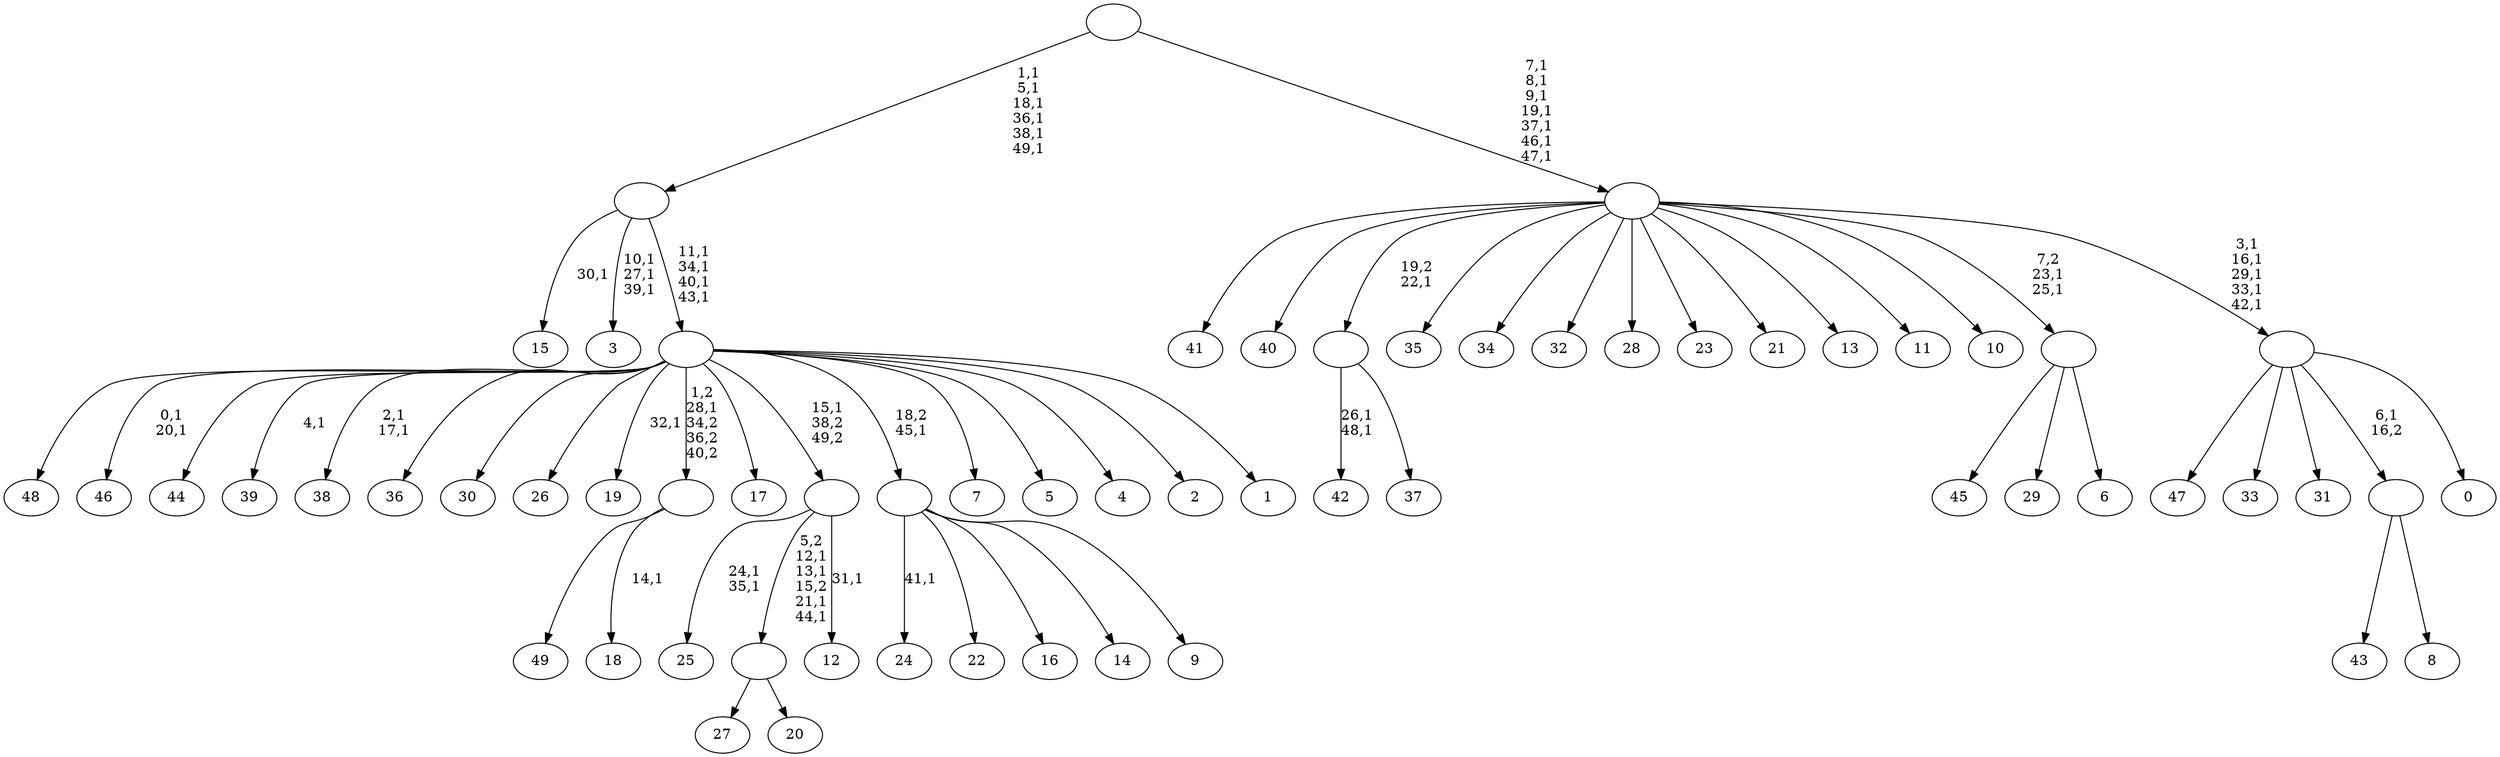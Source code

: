 digraph T {
	100 [label="49"]
	99 [label="48"]
	98 [label="47"]
	97 [label="46"]
	94 [label="45"]
	93 [label="44"]
	92 [label="43"]
	91 [label="42"]
	88 [label="41"]
	87 [label="40"]
	86 [label="39"]
	84 [label="38"]
	81 [label="37"]
	80 [label=""]
	79 [label="36"]
	78 [label="35"]
	77 [label="34"]
	76 [label="33"]
	75 [label="32"]
	74 [label="31"]
	73 [label="30"]
	72 [label="29"]
	71 [label="28"]
	70 [label="27"]
	69 [label="26"]
	68 [label="25"]
	65 [label="24"]
	63 [label="23"]
	62 [label="22"]
	61 [label="21"]
	60 [label="20"]
	59 [label=""]
	55 [label="19"]
	53 [label="18"]
	51 [label=""]
	50 [label="17"]
	49 [label="16"]
	48 [label="15"]
	46 [label="14"]
	45 [label="13"]
	44 [label="12"]
	42 [label=""]
	41 [label="11"]
	40 [label="10"]
	39 [label="9"]
	38 [label=""]
	37 [label="8"]
	36 [label=""]
	35 [label="7"]
	34 [label="6"]
	33 [label=""]
	31 [label="5"]
	30 [label="4"]
	29 [label="3"]
	25 [label="2"]
	24 [label="1"]
	23 [label=""]
	19 [label=""]
	13 [label="0"]
	12 [label=""]
	7 [label=""]
	0 [label=""]
	80 -> 91 [label="26,1\n48,1"]
	80 -> 81 [label=""]
	59 -> 70 [label=""]
	59 -> 60 [label=""]
	51 -> 53 [label="14,1"]
	51 -> 100 [label=""]
	42 -> 44 [label="31,1"]
	42 -> 59 [label="5,2\n12,1\n13,1\n15,2\n21,1\n44,1"]
	42 -> 68 [label="24,1\n35,1"]
	38 -> 65 [label="41,1"]
	38 -> 62 [label=""]
	38 -> 49 [label=""]
	38 -> 46 [label=""]
	38 -> 39 [label=""]
	36 -> 92 [label=""]
	36 -> 37 [label=""]
	33 -> 94 [label=""]
	33 -> 72 [label=""]
	33 -> 34 [label=""]
	23 -> 55 [label="32,1"]
	23 -> 84 [label="2,1\n17,1"]
	23 -> 86 [label="4,1"]
	23 -> 97 [label="0,1\n20,1"]
	23 -> 99 [label=""]
	23 -> 93 [label=""]
	23 -> 79 [label=""]
	23 -> 73 [label=""]
	23 -> 69 [label=""]
	23 -> 51 [label="1,2\n28,1\n34,2\n36,2\n40,2"]
	23 -> 50 [label=""]
	23 -> 42 [label="15,1\n38,2\n49,2"]
	23 -> 38 [label="18,2\n45,1"]
	23 -> 35 [label=""]
	23 -> 31 [label=""]
	23 -> 30 [label=""]
	23 -> 25 [label=""]
	23 -> 24 [label=""]
	19 -> 23 [label="11,1\n34,1\n40,1\n43,1"]
	19 -> 29 [label="10,1\n27,1\n39,1"]
	19 -> 48 [label="30,1"]
	12 -> 98 [label=""]
	12 -> 76 [label=""]
	12 -> 74 [label=""]
	12 -> 36 [label="6,1\n16,2"]
	12 -> 13 [label=""]
	7 -> 12 [label="3,1\n16,1\n29,1\n33,1\n42,1"]
	7 -> 33 [label="7,2\n23,1\n25,1"]
	7 -> 88 [label=""]
	7 -> 87 [label=""]
	7 -> 80 [label="19,2\n22,1"]
	7 -> 78 [label=""]
	7 -> 77 [label=""]
	7 -> 75 [label=""]
	7 -> 71 [label=""]
	7 -> 63 [label=""]
	7 -> 61 [label=""]
	7 -> 45 [label=""]
	7 -> 41 [label=""]
	7 -> 40 [label=""]
	0 -> 7 [label="7,1\n8,1\n9,1\n19,1\n37,1\n46,1\n47,1"]
	0 -> 19 [label="1,1\n5,1\n18,1\n36,1\n38,1\n49,1"]
}
